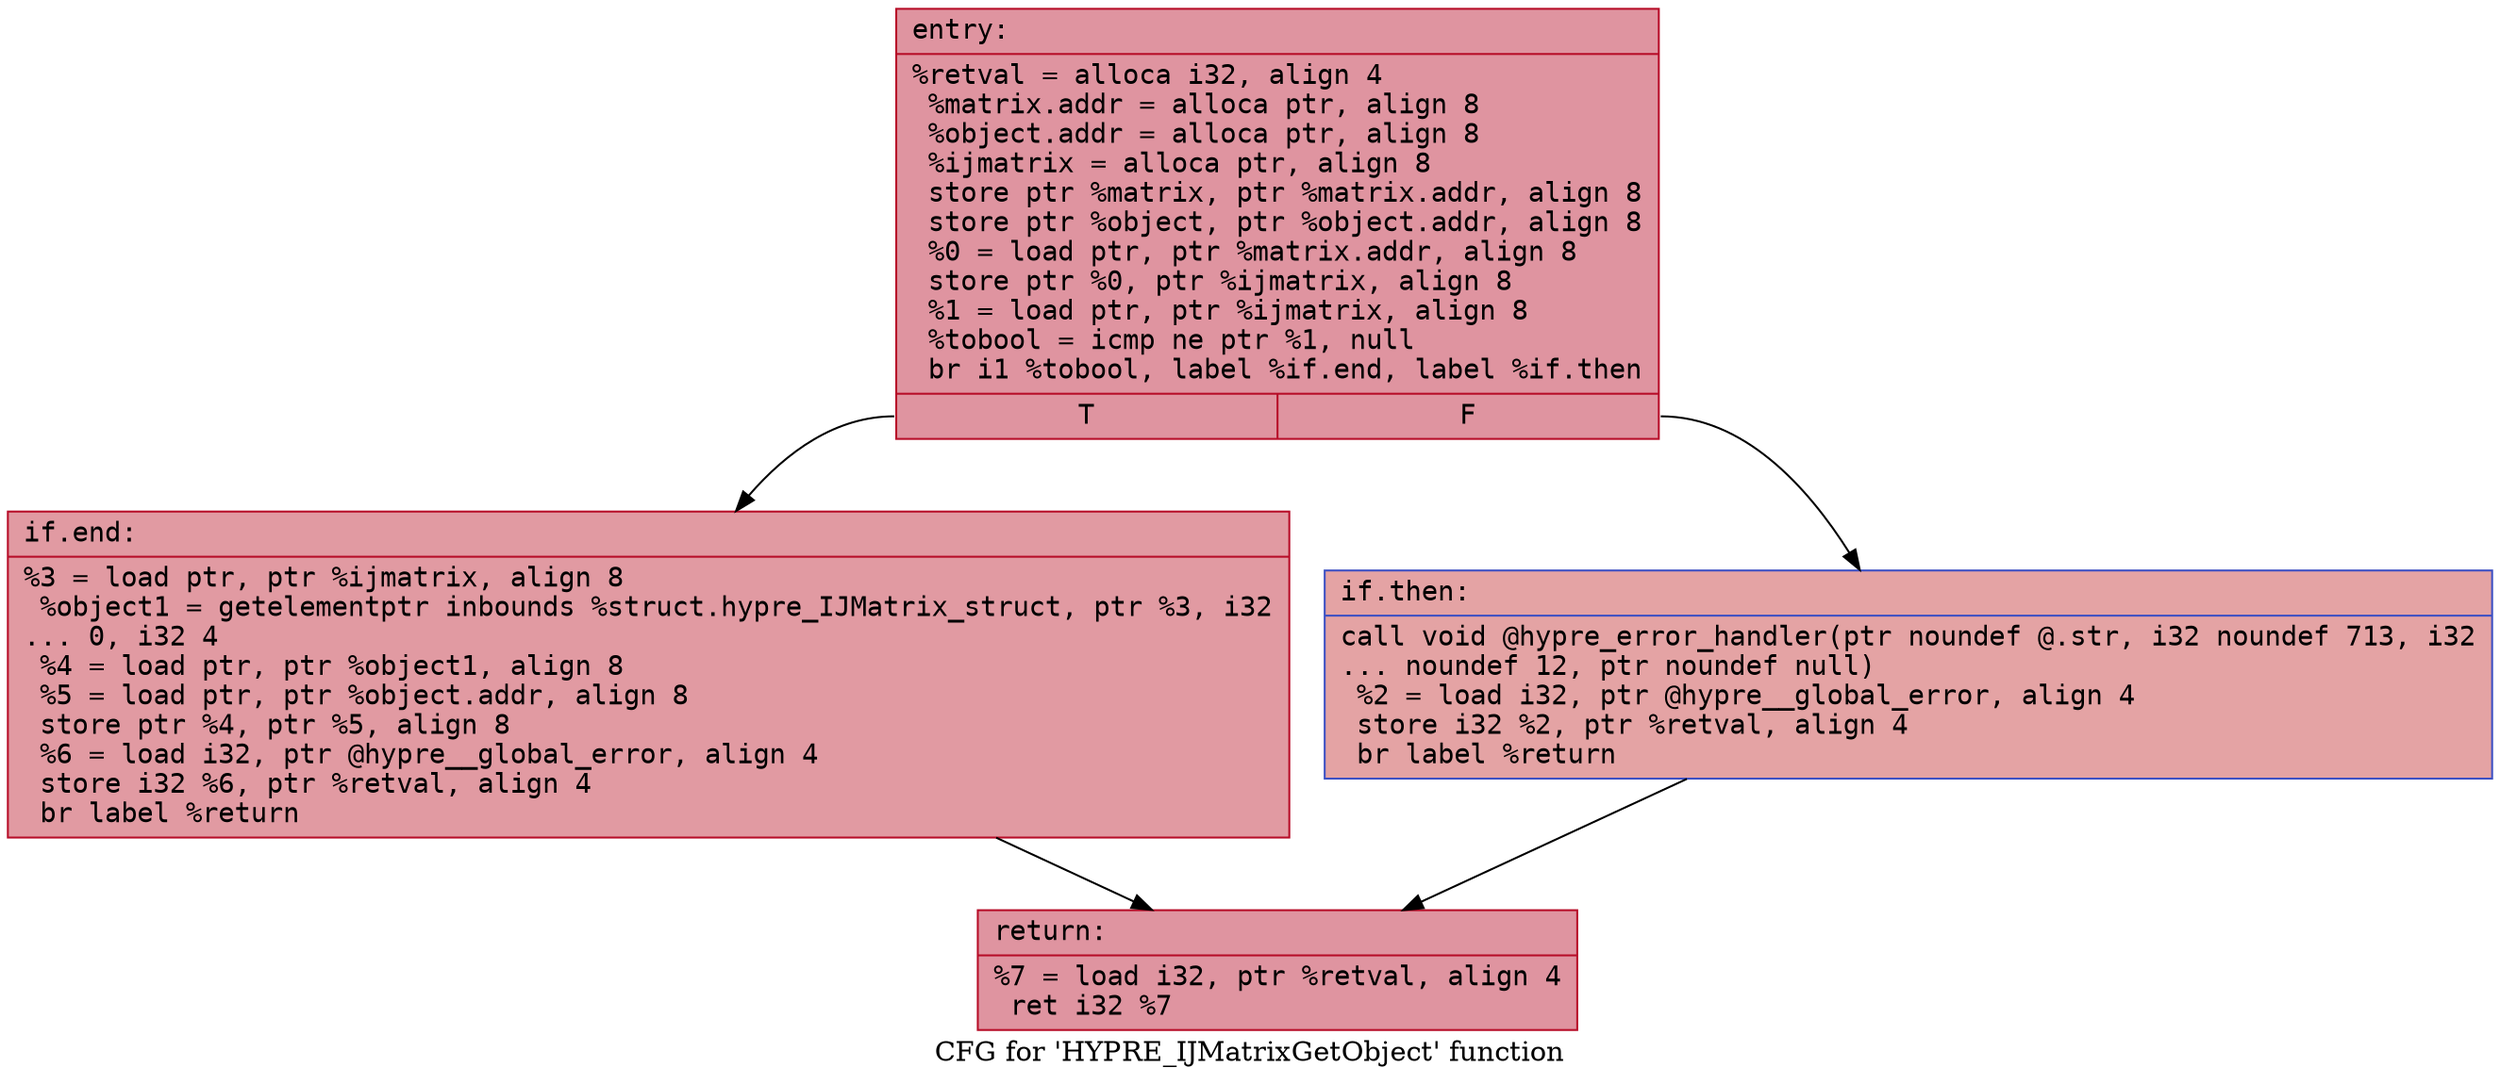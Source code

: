 digraph "CFG for 'HYPRE_IJMatrixGetObject' function" {
	label="CFG for 'HYPRE_IJMatrixGetObject' function";

	Node0x55c120a5dd10 [shape=record,color="#b70d28ff", style=filled, fillcolor="#b70d2870" fontname="Courier",label="{entry:\l|  %retval = alloca i32, align 4\l  %matrix.addr = alloca ptr, align 8\l  %object.addr = alloca ptr, align 8\l  %ijmatrix = alloca ptr, align 8\l  store ptr %matrix, ptr %matrix.addr, align 8\l  store ptr %object, ptr %object.addr, align 8\l  %0 = load ptr, ptr %matrix.addr, align 8\l  store ptr %0, ptr %ijmatrix, align 8\l  %1 = load ptr, ptr %ijmatrix, align 8\l  %tobool = icmp ne ptr %1, null\l  br i1 %tobool, label %if.end, label %if.then\l|{<s0>T|<s1>F}}"];
	Node0x55c120a5dd10:s0 -> Node0x55c120a5e350[tooltip="entry -> if.end\nProbability 62.50%" ];
	Node0x55c120a5dd10:s1 -> Node0x55c120a5e3c0[tooltip="entry -> if.then\nProbability 37.50%" ];
	Node0x55c120a5e3c0 [shape=record,color="#3d50c3ff", style=filled, fillcolor="#c32e3170" fontname="Courier",label="{if.then:\l|  call void @hypre_error_handler(ptr noundef @.str, i32 noundef 713, i32\l... noundef 12, ptr noundef null)\l  %2 = load i32, ptr @hypre__global_error, align 4\l  store i32 %2, ptr %retval, align 4\l  br label %return\l}"];
	Node0x55c120a5e3c0 -> Node0x55c120a5e820[tooltip="if.then -> return\nProbability 100.00%" ];
	Node0x55c120a5e350 [shape=record,color="#b70d28ff", style=filled, fillcolor="#bb1b2c70" fontname="Courier",label="{if.end:\l|  %3 = load ptr, ptr %ijmatrix, align 8\l  %object1 = getelementptr inbounds %struct.hypre_IJMatrix_struct, ptr %3, i32\l... 0, i32 4\l  %4 = load ptr, ptr %object1, align 8\l  %5 = load ptr, ptr %object.addr, align 8\l  store ptr %4, ptr %5, align 8\l  %6 = load i32, ptr @hypre__global_error, align 4\l  store i32 %6, ptr %retval, align 4\l  br label %return\l}"];
	Node0x55c120a5e350 -> Node0x55c120a5e820[tooltip="if.end -> return\nProbability 100.00%" ];
	Node0x55c120a5e820 [shape=record,color="#b70d28ff", style=filled, fillcolor="#b70d2870" fontname="Courier",label="{return:\l|  %7 = load i32, ptr %retval, align 4\l  ret i32 %7\l}"];
}
